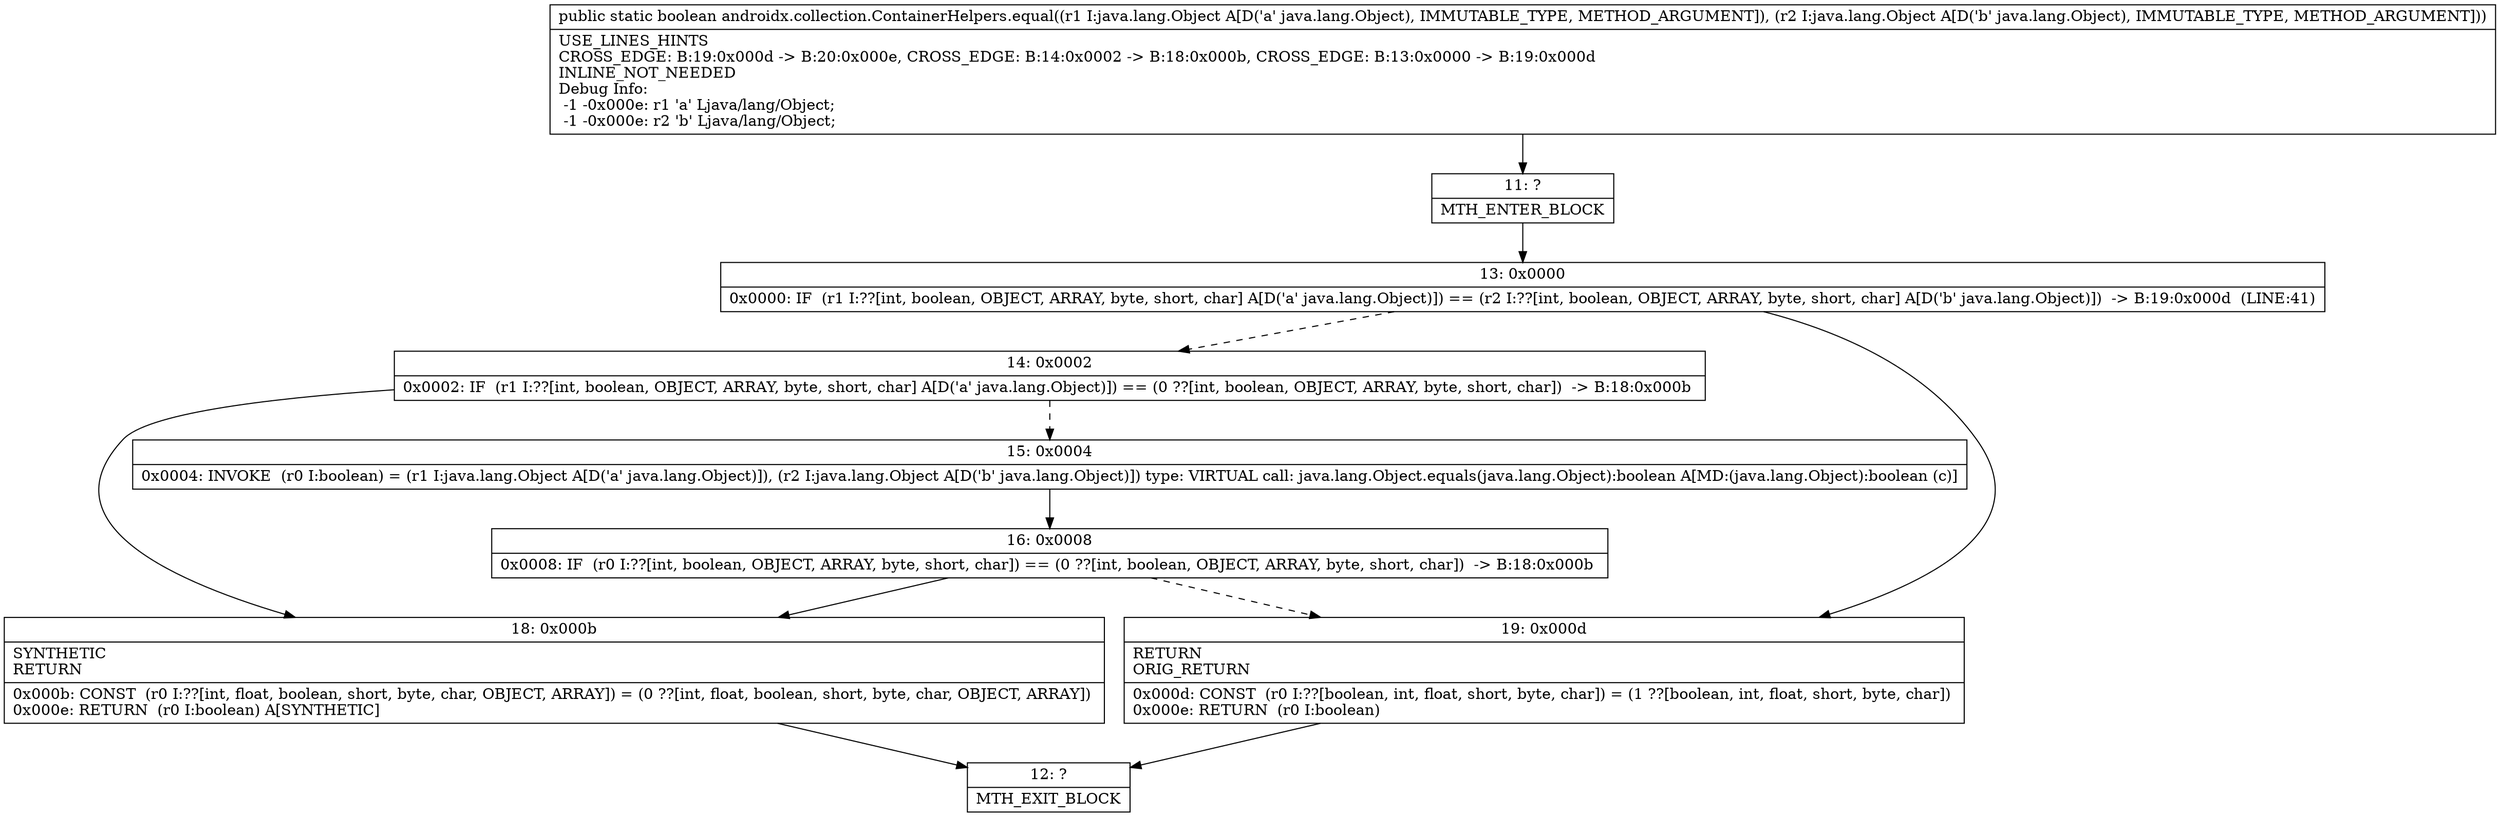 digraph "CFG forandroidx.collection.ContainerHelpers.equal(Ljava\/lang\/Object;Ljava\/lang\/Object;)Z" {
Node_11 [shape=record,label="{11\:\ ?|MTH_ENTER_BLOCK\l}"];
Node_13 [shape=record,label="{13\:\ 0x0000|0x0000: IF  (r1 I:??[int, boolean, OBJECT, ARRAY, byte, short, char] A[D('a' java.lang.Object)]) == (r2 I:??[int, boolean, OBJECT, ARRAY, byte, short, char] A[D('b' java.lang.Object)])  \-\> B:19:0x000d  (LINE:41)\l}"];
Node_14 [shape=record,label="{14\:\ 0x0002|0x0002: IF  (r1 I:??[int, boolean, OBJECT, ARRAY, byte, short, char] A[D('a' java.lang.Object)]) == (0 ??[int, boolean, OBJECT, ARRAY, byte, short, char])  \-\> B:18:0x000b \l}"];
Node_15 [shape=record,label="{15\:\ 0x0004|0x0004: INVOKE  (r0 I:boolean) = (r1 I:java.lang.Object A[D('a' java.lang.Object)]), (r2 I:java.lang.Object A[D('b' java.lang.Object)]) type: VIRTUAL call: java.lang.Object.equals(java.lang.Object):boolean A[MD:(java.lang.Object):boolean (c)]\l}"];
Node_16 [shape=record,label="{16\:\ 0x0008|0x0008: IF  (r0 I:??[int, boolean, OBJECT, ARRAY, byte, short, char]) == (0 ??[int, boolean, OBJECT, ARRAY, byte, short, char])  \-\> B:18:0x000b \l}"];
Node_18 [shape=record,label="{18\:\ 0x000b|SYNTHETIC\lRETURN\l|0x000b: CONST  (r0 I:??[int, float, boolean, short, byte, char, OBJECT, ARRAY]) = (0 ??[int, float, boolean, short, byte, char, OBJECT, ARRAY]) \l0x000e: RETURN  (r0 I:boolean) A[SYNTHETIC]\l}"];
Node_12 [shape=record,label="{12\:\ ?|MTH_EXIT_BLOCK\l}"];
Node_19 [shape=record,label="{19\:\ 0x000d|RETURN\lORIG_RETURN\l|0x000d: CONST  (r0 I:??[boolean, int, float, short, byte, char]) = (1 ??[boolean, int, float, short, byte, char]) \l0x000e: RETURN  (r0 I:boolean) \l}"];
MethodNode[shape=record,label="{public static boolean androidx.collection.ContainerHelpers.equal((r1 I:java.lang.Object A[D('a' java.lang.Object), IMMUTABLE_TYPE, METHOD_ARGUMENT]), (r2 I:java.lang.Object A[D('b' java.lang.Object), IMMUTABLE_TYPE, METHOD_ARGUMENT]))  | USE_LINES_HINTS\lCROSS_EDGE: B:19:0x000d \-\> B:20:0x000e, CROSS_EDGE: B:14:0x0002 \-\> B:18:0x000b, CROSS_EDGE: B:13:0x0000 \-\> B:19:0x000d\lINLINE_NOT_NEEDED\lDebug Info:\l  \-1 \-0x000e: r1 'a' Ljava\/lang\/Object;\l  \-1 \-0x000e: r2 'b' Ljava\/lang\/Object;\l}"];
MethodNode -> Node_11;Node_11 -> Node_13;
Node_13 -> Node_14[style=dashed];
Node_13 -> Node_19;
Node_14 -> Node_15[style=dashed];
Node_14 -> Node_18;
Node_15 -> Node_16;
Node_16 -> Node_18;
Node_16 -> Node_19[style=dashed];
Node_18 -> Node_12;
Node_19 -> Node_12;
}

